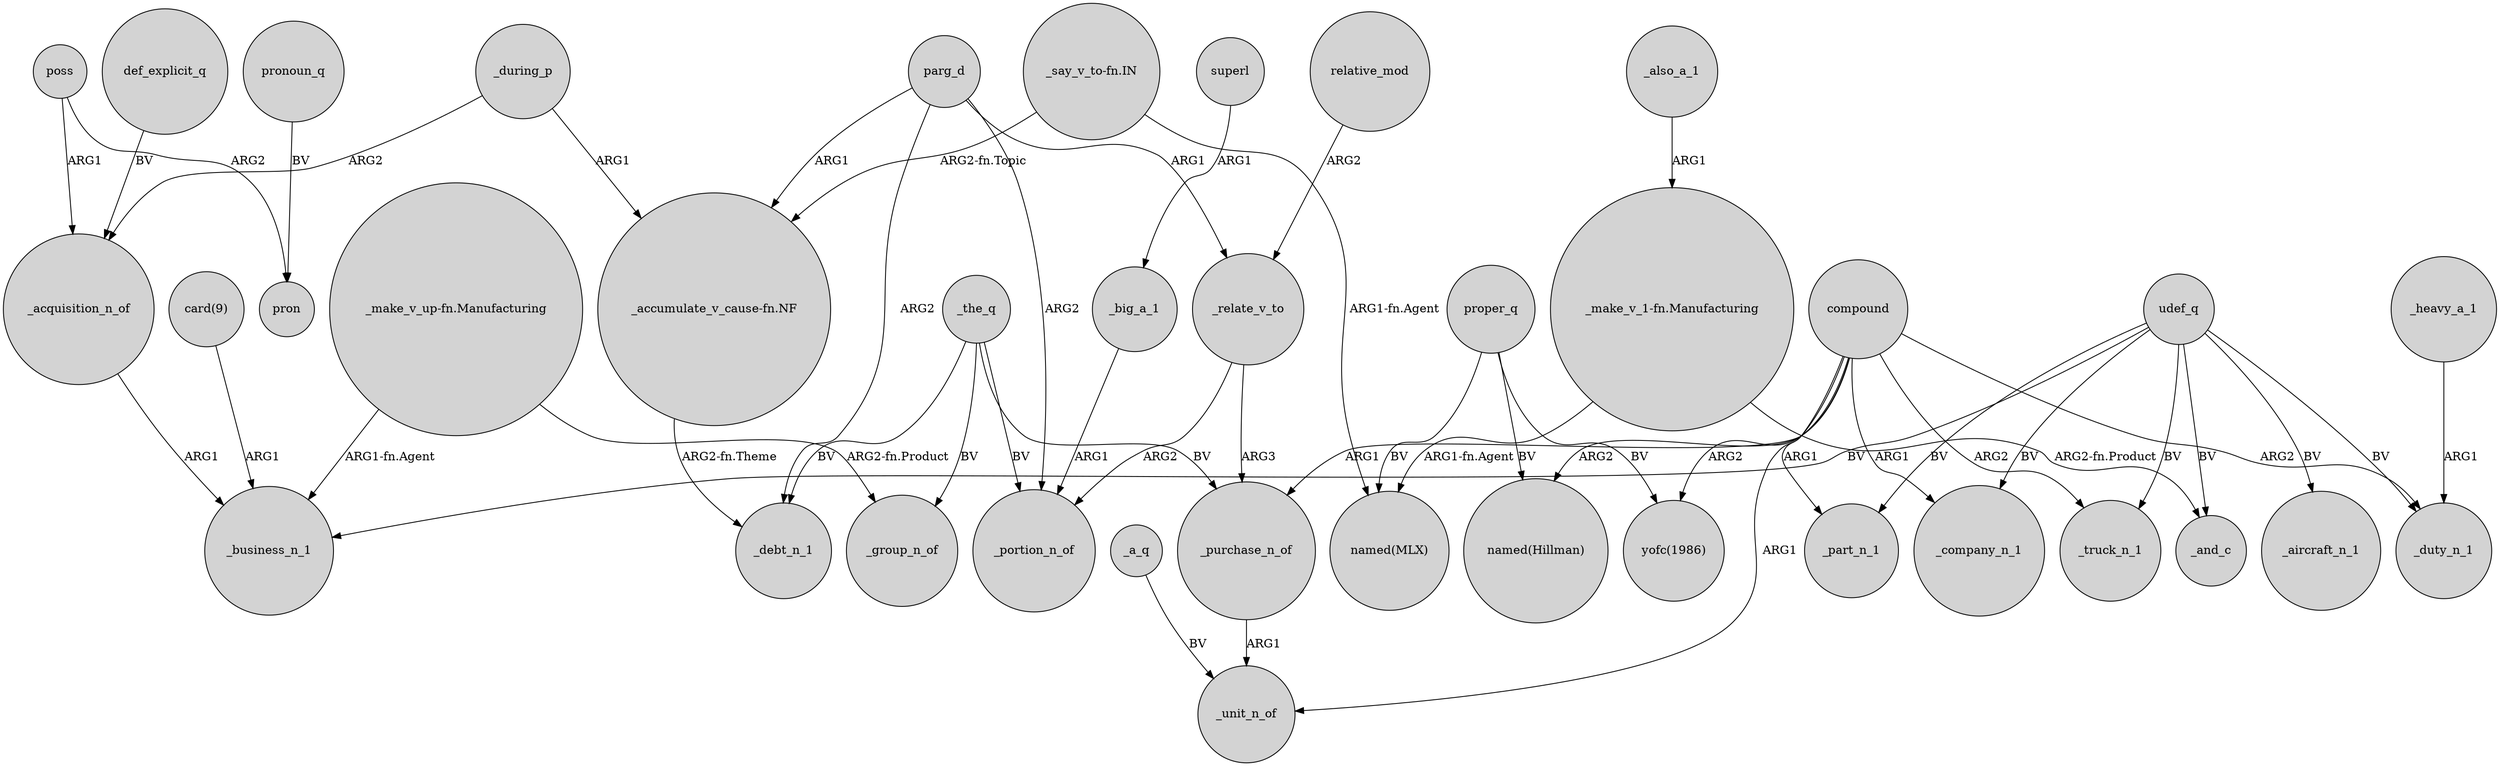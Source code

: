 digraph {
	node [shape=circle style=filled]
	poss -> _acquisition_n_of [label=ARG1]
	udef_q -> _company_n_1 [label=BV]
	poss -> pron [label=ARG2]
	compound -> _unit_n_of [label=ARG1]
	"_make_v_1-fn.Manufacturing" -> "named(MLX)" [label="ARG1-fn.Agent"]
	parg_d -> _relate_v_to [label=ARG1]
	compound -> "named(Hillman)" [label=ARG2]
	compound -> _purchase_n_of [label=ARG1]
	_relate_v_to -> _purchase_n_of [label=ARG3]
	compound -> _part_n_1 [label=ARG1]
	_big_a_1 -> _portion_n_of [label=ARG1]
	_purchase_n_of -> _unit_n_of [label=ARG1]
	compound -> _company_n_1 [label=ARG1]
	_during_p -> "_accumulate_v_cause-fn.NF" [label=ARG1]
	parg_d -> "_accumulate_v_cause-fn.NF" [label=ARG1]
	_acquisition_n_of -> _business_n_1 [label=ARG1]
	_the_q -> _group_n_of [label=BV]
	"_accumulate_v_cause-fn.NF" -> _debt_n_1 [label="ARG2-fn.Theme"]
	def_explicit_q -> _acquisition_n_of [label=BV]
	_during_p -> _acquisition_n_of [label=ARG2]
	udef_q -> _aircraft_n_1 [label=BV]
	"card(9)" -> _business_n_1 [label=ARG1]
	parg_d -> _portion_n_of [label=ARG2]
	"_say_v_to-fn.IN" -> "named(MLX)" [label="ARG1-fn.Agent"]
	_relate_v_to -> _portion_n_of [label=ARG2]
	proper_q -> "named(MLX)" [label=BV]
	pronoun_q -> pron [label=BV]
	udef_q -> _truck_n_1 [label=BV]
	parg_d -> _debt_n_1 [label=ARG2]
	_heavy_a_1 -> _duty_n_1 [label=ARG1]
	_a_q -> _unit_n_of [label=BV]
	compound -> _truck_n_1 [label=ARG2]
	"_say_v_to-fn.IN" -> "_accumulate_v_cause-fn.NF" [label="ARG2-fn.Topic"]
	"_make_v_1-fn.Manufacturing" -> _and_c [label="ARG2-fn.Product"]
	"_make_v_up-fn.Manufacturing" -> _business_n_1 [label="ARG1-fn.Agent"]
	_also_a_1 -> "_make_v_1-fn.Manufacturing" [label=ARG1]
	proper_q -> "yofc(1986)" [label=BV]
	"_make_v_up-fn.Manufacturing" -> _group_n_of [label="ARG2-fn.Product"]
	udef_q -> _duty_n_1 [label=BV]
	udef_q -> _part_n_1 [label=BV]
	udef_q -> _business_n_1 [label=BV]
	compound -> "yofc(1986)" [label=ARG2]
	_the_q -> _purchase_n_of [label=BV]
	_the_q -> _portion_n_of [label=BV]
	udef_q -> _and_c [label=BV]
	superl -> _big_a_1 [label=ARG1]
	relative_mod -> _relate_v_to [label=ARG2]
	compound -> _duty_n_1 [label=ARG2]
	_the_q -> _debt_n_1 [label=BV]
	proper_q -> "named(Hillman)" [label=BV]
}
